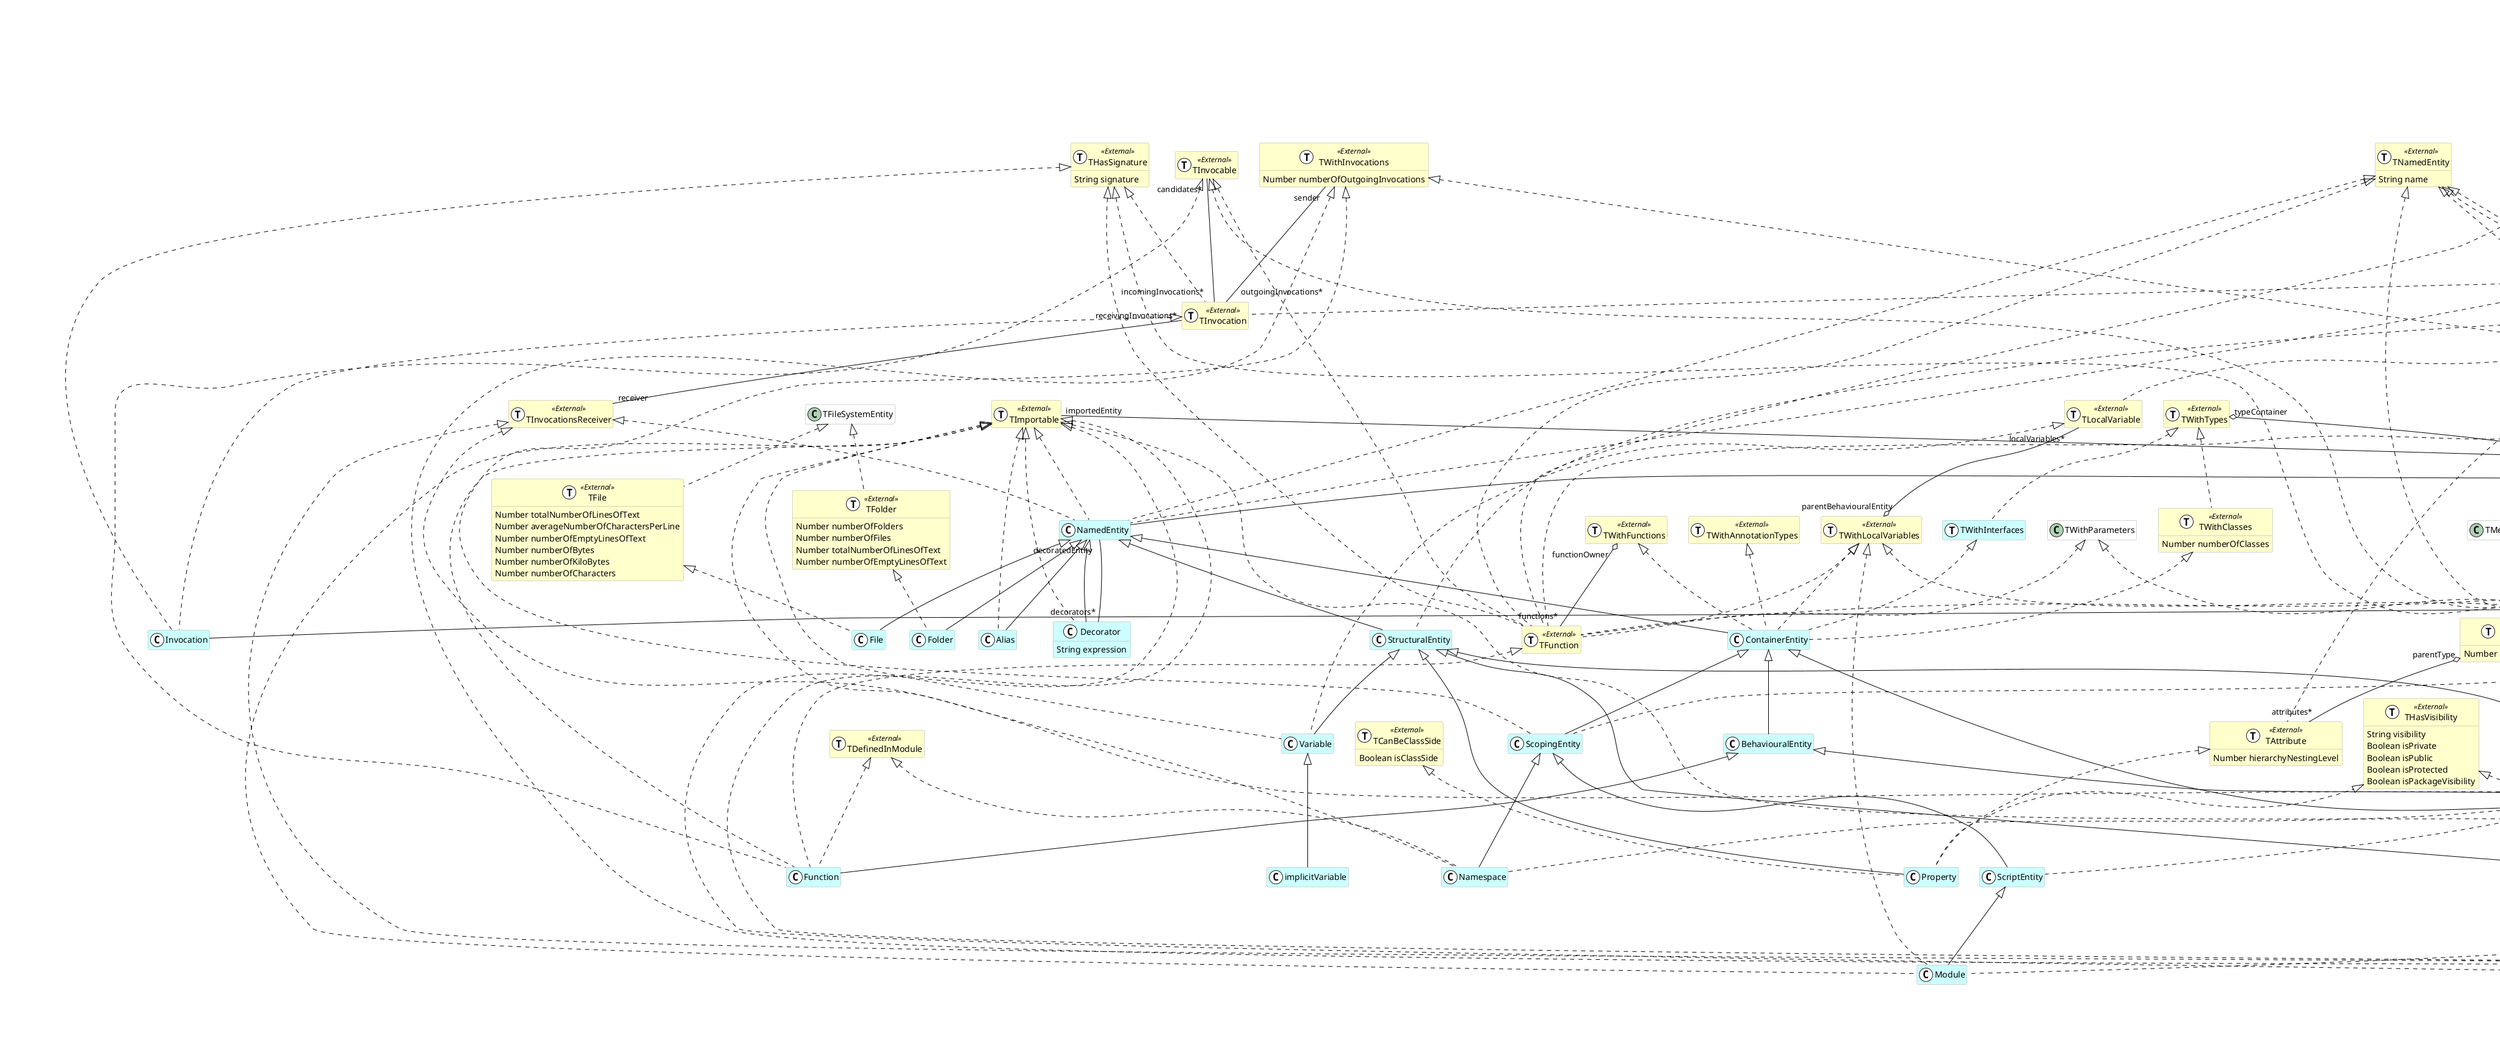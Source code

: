 @startumlhide empty membersskinparam class {  BackgroundColor white  ArrowColor black  BorderColor darkGray}class Entity <<(C,white)>> #CCFFFF {}class TNamedEntity <<(T,white)External>> #FFFFCC {  String name}class THasVisibility <<(T,white)External>> #FFFFCC {  String visibility  Boolean isPrivate  Boolean isPublic  Boolean isProtected  Boolean isPackageVisibility}class Access <<(C,white)>> #CCFFFF {}class TWithAttributes <<(T,white)External>> #FFFFCC {  Number numberOfAttributes}class TMethod <<(T,white)External>> #FFFFCC {}class TWithAnnotationTypes <<(T,white)External>> #FFFFCC {}class Comment <<(C,white)>> #CCFFFF {}class Namespace <<(C,white)>> #CCFFFF {}class IndexedFileAnchor <<(C,white)>> #CCFFFF {}class Inheritance <<(C,white)>> #CCFFFF {}class TStructuralEntity <<(T,white)External>> #FFFFCC {}class TComment <<(T,white)External>> #FFFFCC {  String content}class TLocalVariable <<(T,white)External>> #FFFFCC {}class TImplementable <<(T,white)External>> #FFFFCC {}class VariableStatement <<(C,white)>> #CCFFFF {}class Reference <<(C,white)>> #CCFFFF {}class THasImmediateSource <<(T,white)External>> #FFFFCC {  String source}class Type <<(C,white)>> #CCFFFF {}class TLCOMMetrics <<(T,white)External>> #FFFFCC {  Number lcom3  Number lcom2}class TWithImports <<(T,white)External>> #FFFFCC {}class Decorator <<(C,white)>> #CCFFFF {  String expression}class SourceTextAnchor <<(C,white)>> #CCFFFF {}class Concretization <<(C,white)>> #CCFFFF {}class TInvocable <<(T,white)External>> #FFFFCC {}class ParameterType <<(C,white)>> #CCFFFF {}class TWithTypes <<(T,white)External>> #FFFFCC {}class Parameter <<(C,white)>> #CCFFFF {}class ScriptEntity <<(C,white)>> #CCFFFF {}class PrimitiveType <<(C,white)>> #CCFFFF {}class Alias <<(C,white)>> #CCFFFF {}class Entity <<(C,white)External>> #FFFFCC {  Number numberOfTags  Boolean isTagged  Boolean isDead}class TCanBeClassSide <<(T,white)External>> #FFFFCC {  Boolean isClassSide}class TCanBeAbstract <<(T,white)External>> #FFFFCC {  Boolean isAbstract}class Class <<(C,white)>> #CCFFFF {}class TEntityCreator <<(T,white)>> #CCFFFF {}class JSDoc <<(C,white)>> #CCFFFF {}class Model <<(C,white)External>> #FFFFCC {  Number numberOfLinesOfCodePerClass  Number numberOfLinesOfCodePerPackage  Number numberOfClassesPerPackage  Number numberOfClasses  Number numberOfClassesPerPackage  Number numberOfLinesOfCodePerMethod  Number numberOfMethods  Number numberOfModelClasses  Number numberOfLinesOfCode  Number numberOfModelMethods  Number averageCyclomaticComplexity}class ImportClause <<(C,white)>> #CCFFFF {}class StructuralEntity <<(C,white)>> #CCFFFF {}class Invocation <<(C,white)>> #CCFFFF {}class implicitVariable <<(C,white)>> #CCFFFF {}class Enum <<(C,white)>> #CCFFFF {}class TImportable <<(T,white)External>> #FFFFCC {}class TWithInvocations <<(T,white)External>> #FFFFCC {  Number numberOfOutgoingInvocations}class Method <<(C,white)>> #CCFFFF {}class TWithLocalVariables <<(T,white)External>> #FFFFCC {}class ScopingEntity <<(C,white)>> #CCFFFF {}class TAccess <<(T,white)External>> #FFFFCC {  Boolean isReadWriteUnknown  Boolean isWrite  Boolean isRead}class Function <<(C,white)>> #CCFFFF {}class THasSignature <<(T,white)External>> #FFFFCC {  String signature}class TParameter <<(T,white)External>> #FFFFCC {}class TImport <<(T,white)External>> #FFFFCC {}class TConcreteParameterType <<(T,white)External>> #FFFFCC {}class TEnum <<(T,white)External>> #FFFFCC {}class SourceLanguage <<(C,white)>> #CCFFFF {}class ParameterConcretization <<(C,white)>> #CCFFFF {}class ParametricClass <<(C,white)>> #CCFFFF {}class TConcretization <<(T,white)External>> #FFFFCC {}class ParametricInterface <<(C,white)>> #CCFFFF {}class TWithComments <<(T,white)External>> #FFFFCC {  Number numberOfComments  Boolean hasComments}class Property <<(C,white)>> #CCFFFF {}class File <<(C,white)>> #CCFFFF {}class FamixTypeScriptModel <<(C,white)>> #CCFFFF {}class SourcedEntity <<(C,white)>> #CCFFFF {}class TEnumValue <<(T,white)External>> #FFFFCC {}class TFile <<(T,white)External>> #FFFFCC {  Number totalNumberOfLinesOfText  Number averageNumberOfCharactersPerLine  Number numberOfEmptyLinesOfText  Number numberOfBytes  Number numberOfKiloBytes  Number numberOfCharacters}class SourceAnchor <<(C,white)>> #CCFFFF {}class TType <<(T,white)External>> #FFFFCC {}class TImplementation <<(T,white)External>> #FFFFCC {}class TIndexedFileNavigation <<(T,white)External>> #FFFFCC {  Number endPos  Number startPos}class Module <<(C,white)>> #CCFFFF {}class TSourceAnchor <<(T,white)External>> #FFFFCC {  Number lineCount}class TGenericParameterType <<(T,white)External>> #FFFFCC {}class TWithClasses <<(T,white)External>> #FFFFCC {  Number numberOfClasses}class Accessor <<(C,white)>> #CCFFFF {}class TWithMethods <<(T,white)External>> #FFFFCC {  Number numberOfAbstractMethods  Number numberOfMethods  Number tightClassCohesion  Number weightedMethodCount}class TNamespace <<(T,white)External>> #FFFFCC {}class BehaviouralEntity <<(C,white)>> #CCFFFF {}class TSourceEntity <<(T,white)External>> #FFFFCC {  Number numberOfLinesOfCode  Number duplicationRate  Boolean containsReplicas  Number numberOfLinesOfCodeWithMoreThanOneCharacter  String sourceText  Boolean isStub}class TFolder <<(T,white)External>> #FFFFCC {  Number numberOfFolders  Number numberOfFiles  Number totalNumberOfLinesOfText  Number numberOfEmptyLinesOfText}class TWithFunctions <<(T,white)External>> #FFFFCC {}class THasKind <<(T,white)External>> #FFFFCC {  Boolean isConstant  Boolean isSetter  Boolean isConstructor  Boolean isGetter  String kind}class TSourceLanguage <<(T,white)External>> #FFFFCC {}class TAttribute <<(T,white)External>> #FFFFCC {  Number hierarchyNestingLevel}class TWithAccesses <<(T,white)External>> #FFFFCC {}class Variable <<(C,white)>> #CCFFFF {}class TCanImplement <<(T,white)External>> #FFFFCC {}class TWithInterfaces <<(T,white)>> #CCFFFF {}class TClass <<(T,white)External>> #FFFFCC {  Boolean isTestCase  Number weightOfAClass}class TEntityMetaLevelDependency <<(T,white)External>> #FFFFCC {  Number numberOfDeadChildren  Number numberOfChildren  Number numberOfExternalProviders  Boolean isRoot  Boolean isDead  Number numberOfInternalProviders  Number numberOfExternalClients  Number fanIn  Number numberOfInternalClients  Number fanOut}class NamedEntity <<(C,white)>> #CCFFFF {}class TClassMetrics <<(T,white)>> #CCFFFF {}class ContainerEntity <<(C,white)>> #CCFFFF {}class Association <<(C,white)>> #CCFFFF {}class EnumValue <<(C,white)>> #CCFFFF {}class Interface <<(C,white)>> #CCFFFF {}class TPrimitiveType <<(T,white)External>> #FFFFCC {}class TDefinedInModule <<(T,white)External>> #FFFFCC {}class Implementation <<(C,white)>> #CCFFFF {}class TWithInheritances <<(T,white)External>> #FFFFCC {  Number numberOfSubclasses  Number numberOfDirectSubclasses  Number hierarchyNestingLevel  Number subclassHierarchyDepth}class TInvocation <<(T,white)External>> #FFFFCC {}class TInvocationsReceiver <<(T,white)External>> #FFFFCC {}class TClassMetrics <<(T,white)External>> #FFFFCC {  Number numberOfLocallyDefinedMethods  Number numberOfMethodsInherited  Number numberOfMethodsOverridden  Number numberOfMethodsInHierarchy  Number numberOfAttributesInherited  Number totalNumberOfSubclasses}class TParametricEntity <<(T,white)External>> #FFFFCC {}class TInheritance <<(T,white)External>> #FFFFCC {}class TWithStatements <<(T,white)External>> #FFFFCC {  Number numberOfStatements}class TFunction <<(T,white)External>> #FFFFCC {}class Folder <<(C,white)>> #CCFFFF {}class ParametricMethod <<(C,white)>> #CCFFFF {}class TParameterConcretization <<(T,white)External>> #FFFFCC {}Entity <|-- EntityAssociation <|-- AccessSourcedEntity <|-- CommentScopingEntity <|-- NamespaceSourceAnchor <|-- IndexedFileAnchorAssociation <|-- InheritanceType <|-- VariableStatementContainerEntity <|-- TypeType <|-- ParameterTypeStructuralEntity <|-- ParameterType <|-- PrimitiveTypeNamedEntity <|-- AliasObject <|-- EntityAssociation <|-- ReferenceScopingEntity <|-- ScriptEntityEntity <|-- ConcretizationNamedEntity <|-- DecoratorSourceAnchor <|-- SourceTextAnchorType <|-- ClassSourcedEntity <|-- JSDocAssociation <|-- ImportClauseNamedEntity <|-- StructuralEntityAssociation <|-- InvocationVariable <|-- implicitVariableAbstractGroup <|-- ModelType <|-- EnumBehaviouralEntity <|-- MethodContainerEntity <|-- ScopingEntityBehaviouralEntity <|-- FunctionEntity <|-- ParameterConcretizationEntity <|-- SourceLanguageClass <|-- ParametricClassInterface <|-- ParametricInterfaceStructuralEntity <|-- PropertyNamedEntity <|-- FileModel <|-- FamixTypeScriptModelEntity <|-- SourcedEntityEntity <|-- SourceAnchorScriptEntity <|-- ModuleMethod <|-- AccessorContainerEntity <|-- BehaviouralEntityStructuralEntity <|-- VariableSourcedEntity <|-- NamedEntityNamedEntity <|-- ContainerEntitySourcedEntity <|-- AssociationStructuralEntity <|-- EnumValueType <|-- InterfaceEntity <|-- ImplementationMethod <|-- ParametricMethodNamedEntity <|-- FolderTAccess <|.. AccessTHasSignature <|.. TMethodTInvocable <|.. TMethodTMethodMetrics <|.. TMethodTNamedEntity <|.. TMethodTTypedEntity <|.. TMethodTWithImplicitVariables <|.. TMethodTWithLocalVariables <|.. TMethodTWithParameters <|.. TMethodTWithStatements <|.. TMethodTEntityMetaLevelDependency <|.. TMethodTComment <|.. CommentTDefinedInModule <|.. NamespaceTImportable <|.. NamespaceTNamespace <|.. NamespaceTIndexedFileNavigation <|.. IndexedFileAnchorTInheritance <|.. InheritanceTAccessible <|.. TStructuralEntityTNamedEntity <|.. TStructuralEntityTSourceEntity <|.. TStructuralEntityTTypedEntity <|.. TStructuralEntityTEntityMetaLevelDependency <|.. TStructuralEntityTEntityMetaLevelDependency <|.. TCommentTStructuralEntity <|.. TLocalVariableTConcreteParameterType <|.. TypeTGenericParameterType <|.. ParameterTypeTWithInheritances <|.. ParameterTypeTImportable <|.. TypeTParameter <|.. ParameterTPrimitiveType <|.. PrimitiveTypeTImportable <|.. AliasTType <|.. TypeTWithMethods <|.. TypeTSourceAnchor <|.. THasImmediateSourceTWithStatements <|.. ScriptEntityTConcretization <|.. ConcretizationTImportable <|.. DecoratorTCanBeAbstract <|.. ClassTCanImplement <|.. ClassTClass <|.. ClassTClassMetrics <|.. ClassTImportable <|.. ClassTLCOMMetrics <|.. ClassTWithAccesses <|.. ClassTWithInvocations <|.. ClassTClassMetrics <|.. ClassTImport <|.. ImportClauseTStructuralEntity <|.. StructuralEntityTHasSignature <|.. InvocationTInvocation <|.. InvocationTEnum <|.. EnumTImportable <|.. EnumTWithComments <|.. EnumTHasImmediateSource <|.. SourceTextAnchorTCanBeAbstract <|.. MethodTHasKind <|.. MethodTHasVisibility <|.. MethodTWithAccesses <|.. ScopingEntityTWithInvocations <|.. ScopingEntityTMethod <|.. MethodTWithComments <|.. MethodTAssociation <|.. TAccessTDefinedInModule <|.. FunctionTFunction <|.. FunctionTImportable <|.. FunctionTInvocable <|.. FunctionTStructuralEntity <|.. TParameterTAssociation <|.. TImportTType <|.. TConcreteParameterTypeTType <|.. TEnumTWithEnumValues <|.. TEnumTParameterConcretization <|.. ParameterConcretizationTSourceLanguage <|.. SourceLanguageTAssociation <|.. TConcretizationTParametricEntity <|.. ParametricInterfaceTParametricEntity <|.. ParametricClassTAttribute <|.. PropertyTCanBeClassSide <|.. PropertyTFile <|.. FileTHasVisibility <|.. PropertyTEntityCreator <|.. FamixTypeScriptModelTSourceEntity <|.. SourcedEntityTStructuralEntity <|.. TEnumValueTSourceAnchor <|.. SourceAnchorTAssociation <|.. TImplementationTFileAnchor <|.. TIndexedFileNavigationTFileSystemEntity <|.. TFileTImportable <|.. ModuleTWithImports <|.. ModuleTWithLocalVariables <|.. ModuleTNamedEntity <|.. TTypeTReferenceable <|.. TTypeTSourceEntity <|.. TTypeTEntityMetaLevelDependency <|.. TTypeTType <|.. TGenericParameterTypeTWithTypes <|.. TWithClassesTNamedEntity <|.. TNamespaceTSourceEntity <|.. TNamespaceTEntityMetaLevelDependency <|.. TNamespaceTFileSystemEntity <|.. TFolderTStructuralEntity <|.. TAttributeTImportable <|.. VariableTLocalVariable <|.. VariableTWithTypes <|.. TWithInterfacesTInvocationsReceiver <|.. TClassTType <|.. TClassTWithAttributes <|.. TClassTWithComments <|.. TClassTWithInheritances <|.. TClassTWithMethods <|.. TClassTImportable <|.. NamedEntityTInvocationsReceiver <|.. NamedEntityTNamedEntity <|.. NamedEntityTEntityMetaLevelDependency <|.. NamedEntityTWithAnnotationTypes <|.. ContainerEntityTWithClasses <|.. ContainerEntityTWithFunctions <|.. ContainerEntityTWithLocalVariables <|.. ContainerEntityTWithInterfaces <|.. ContainerEntityTEnumValue <|.. EnumValueTWithComments <|.. EnumValueTImplementable <|.. InterfaceTInvocationsReceiver <|.. InterfaceTWithAttributes <|.. InterfaceTWithComments <|.. InterfaceTWithInheritances <|.. InterfaceTWithMethods <|.. InterfaceTType <|.. TPrimitiveTypeTImplementation <|.. ImplementationTAssociation <|.. TInvocationTHasSignature <|.. TInvocationTAssociation <|.. TInheritanceTSourceEntity <|.. TWithStatementsTWithAccesses <|.. TWithStatementsTHasSignature <|.. TFunctionTInvocable <|.. TFunctionTNamedEntity <|.. TFunctionTTypedEntity <|.. TFunctionTWithLocalVariables <|.. TFunctionTWithParameters <|.. TFunctionTWithStatements <|.. TFunctionTEntityMetaLevelDependency <|.. TFunctionTParametricEntity <|.. ParametricMethodTFolder <|.. FolderTAssociation <|.. TParameterConcretizationTWithInvocations <|.. TWithStatementsTWithReferences <|.. TWithStatementsModel -- "sourceLanguage" TSourceLanguageTWithFunctions "functionOwner" o-- "functions*" TFunctionTImportable "importedEntity" -- "incomingImports*" TImportTLocalVariable "localVariables*" --o "parentBehaviouralEntity" TWithLocalVariablesTWithInvocations "sender" -- "outgoingInvocations*" TInvocationTImplementation "interfaceImplementations*" -- "implementingClass" TCanImplementTSourceAnchor "sourceAnchor" -- "element" TSourceEntityTGenericParameterType "genericParameters*" -- "genericEntities*" TParametricEntityTWithInheritances "superclass" -- "subInheritances*" TInheritanceTConcreteParameterType "concreteParameter" -- "generics*" TParameterConcretizationTWithInheritances "subclass" -- "superInheritances*" TInheritanceTAccess "accesses*" -- "accessor" TWithAccessesTConcretization "concretizations*" -- "parameterConcretizations*" TParameterConcretizationDecorator "decorators*" -- "decoratedEntity" NamedEntityTWithTypes "typeContainer" o-- "types*" TTypeTConcreteParameterType "concreteParameters*" -- "concreteEntities*" TParametricEntityTImplementable "interface" -- "implementations*" TImplementationTMethod "methods*" --o "parentType" TWithMethodsTWithImports "importingEntity" -- "outgoingImports*" TImportTGenericParameterType "genericParameter" -- "concretizations*" TParameterConcretizationTConcretization "genericization" -- "concreteEntity" TParametricEntityTInvocable "candidates*" -- "incomingInvocations*" TInvocationTWithAttributes "parentType" o-- "attributes*" TAttributeTConcretization "concretizations*" -- "genericEntity" TParametricEntityTInvocation "receivingInvocations*" -- "receiver" TInvocationsReceiverTComment "comments*" --o "commentedEntity" TWithComments@enduml
